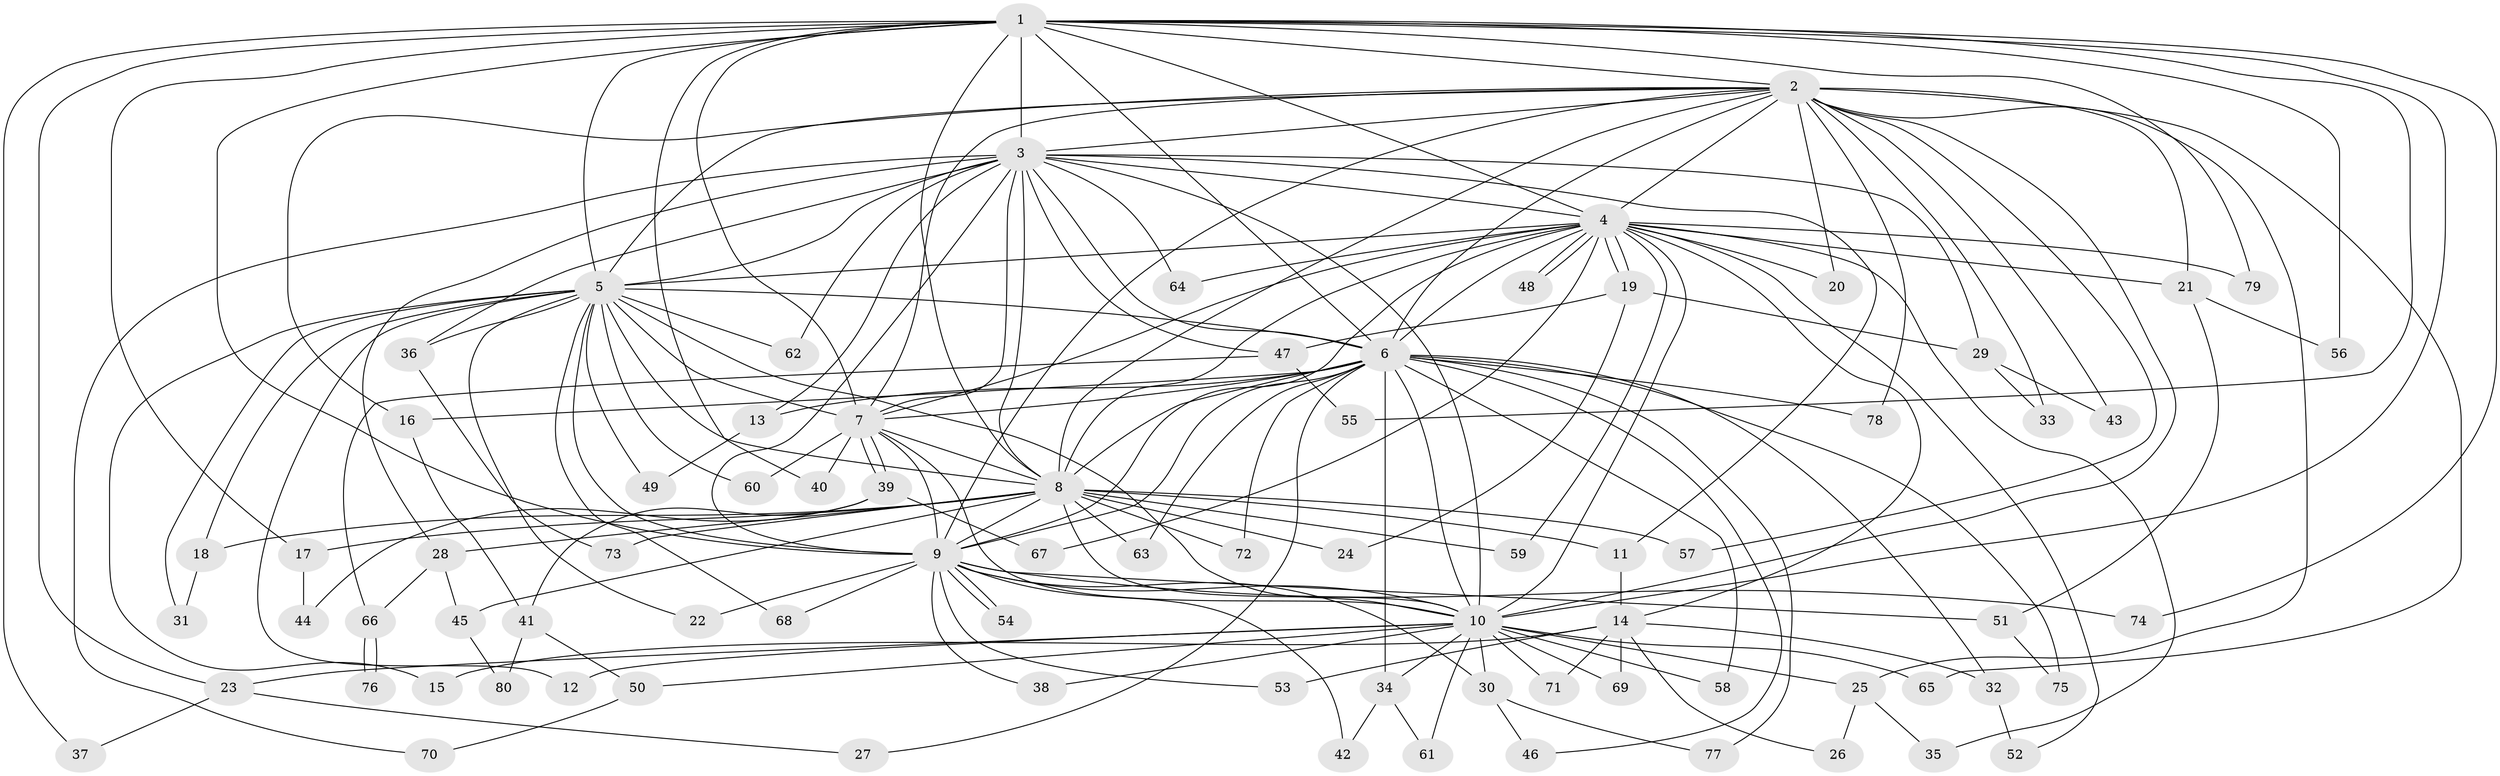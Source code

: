 // coarse degree distribution, {22: 0.01694915254237288, 15: 0.03389830508474576, 18: 0.03389830508474576, 20: 0.03389830508474576, 11: 0.01694915254237288, 16: 0.01694915254237288, 9: 0.01694915254237288, 2: 0.5932203389830508, 5: 0.05084745762711865, 4: 0.1016949152542373, 3: 0.0847457627118644}
// Generated by graph-tools (version 1.1) at 2025/51/02/27/25 19:51:51]
// undirected, 80 vertices, 185 edges
graph export_dot {
graph [start="1"]
  node [color=gray90,style=filled];
  1;
  2;
  3;
  4;
  5;
  6;
  7;
  8;
  9;
  10;
  11;
  12;
  13;
  14;
  15;
  16;
  17;
  18;
  19;
  20;
  21;
  22;
  23;
  24;
  25;
  26;
  27;
  28;
  29;
  30;
  31;
  32;
  33;
  34;
  35;
  36;
  37;
  38;
  39;
  40;
  41;
  42;
  43;
  44;
  45;
  46;
  47;
  48;
  49;
  50;
  51;
  52;
  53;
  54;
  55;
  56;
  57;
  58;
  59;
  60;
  61;
  62;
  63;
  64;
  65;
  66;
  67;
  68;
  69;
  70;
  71;
  72;
  73;
  74;
  75;
  76;
  77;
  78;
  79;
  80;
  1 -- 2;
  1 -- 3;
  1 -- 4;
  1 -- 5;
  1 -- 6;
  1 -- 7;
  1 -- 8;
  1 -- 9;
  1 -- 10;
  1 -- 17;
  1 -- 23;
  1 -- 37;
  1 -- 40;
  1 -- 55;
  1 -- 56;
  1 -- 74;
  1 -- 79;
  2 -- 3;
  2 -- 4;
  2 -- 5;
  2 -- 6;
  2 -- 7;
  2 -- 8;
  2 -- 9;
  2 -- 10;
  2 -- 16;
  2 -- 20;
  2 -- 21;
  2 -- 25;
  2 -- 33;
  2 -- 43;
  2 -- 57;
  2 -- 65;
  2 -- 78;
  3 -- 4;
  3 -- 5;
  3 -- 6;
  3 -- 7;
  3 -- 8;
  3 -- 9;
  3 -- 10;
  3 -- 11;
  3 -- 13;
  3 -- 28;
  3 -- 29;
  3 -- 36;
  3 -- 47;
  3 -- 62;
  3 -- 64;
  3 -- 70;
  4 -- 5;
  4 -- 6;
  4 -- 7;
  4 -- 8;
  4 -- 9;
  4 -- 10;
  4 -- 14;
  4 -- 19;
  4 -- 19;
  4 -- 20;
  4 -- 21;
  4 -- 35;
  4 -- 48;
  4 -- 48;
  4 -- 52;
  4 -- 59;
  4 -- 64;
  4 -- 67;
  4 -- 79;
  5 -- 6;
  5 -- 7;
  5 -- 8;
  5 -- 9;
  5 -- 10;
  5 -- 12;
  5 -- 15;
  5 -- 18;
  5 -- 22;
  5 -- 31;
  5 -- 36;
  5 -- 49;
  5 -- 60;
  5 -- 62;
  5 -- 68;
  6 -- 7;
  6 -- 8;
  6 -- 9;
  6 -- 10;
  6 -- 13;
  6 -- 16;
  6 -- 27;
  6 -- 32;
  6 -- 34;
  6 -- 46;
  6 -- 58;
  6 -- 63;
  6 -- 72;
  6 -- 75;
  6 -- 77;
  6 -- 78;
  7 -- 8;
  7 -- 9;
  7 -- 10;
  7 -- 39;
  7 -- 39;
  7 -- 40;
  7 -- 60;
  8 -- 9;
  8 -- 10;
  8 -- 11;
  8 -- 17;
  8 -- 18;
  8 -- 24;
  8 -- 28;
  8 -- 45;
  8 -- 57;
  8 -- 59;
  8 -- 63;
  8 -- 72;
  8 -- 73;
  9 -- 10;
  9 -- 22;
  9 -- 30;
  9 -- 38;
  9 -- 42;
  9 -- 51;
  9 -- 53;
  9 -- 54;
  9 -- 54;
  9 -- 68;
  9 -- 74;
  10 -- 12;
  10 -- 23;
  10 -- 25;
  10 -- 30;
  10 -- 34;
  10 -- 38;
  10 -- 50;
  10 -- 58;
  10 -- 61;
  10 -- 65;
  10 -- 69;
  10 -- 71;
  11 -- 14;
  13 -- 49;
  14 -- 15;
  14 -- 26;
  14 -- 32;
  14 -- 53;
  14 -- 69;
  14 -- 71;
  16 -- 41;
  17 -- 44;
  18 -- 31;
  19 -- 24;
  19 -- 29;
  19 -- 47;
  21 -- 51;
  21 -- 56;
  23 -- 27;
  23 -- 37;
  25 -- 26;
  25 -- 35;
  28 -- 45;
  28 -- 66;
  29 -- 33;
  29 -- 43;
  30 -- 46;
  30 -- 77;
  32 -- 52;
  34 -- 42;
  34 -- 61;
  36 -- 73;
  39 -- 41;
  39 -- 44;
  39 -- 67;
  41 -- 50;
  41 -- 80;
  45 -- 80;
  47 -- 55;
  47 -- 66;
  50 -- 70;
  51 -- 75;
  66 -- 76;
  66 -- 76;
}
